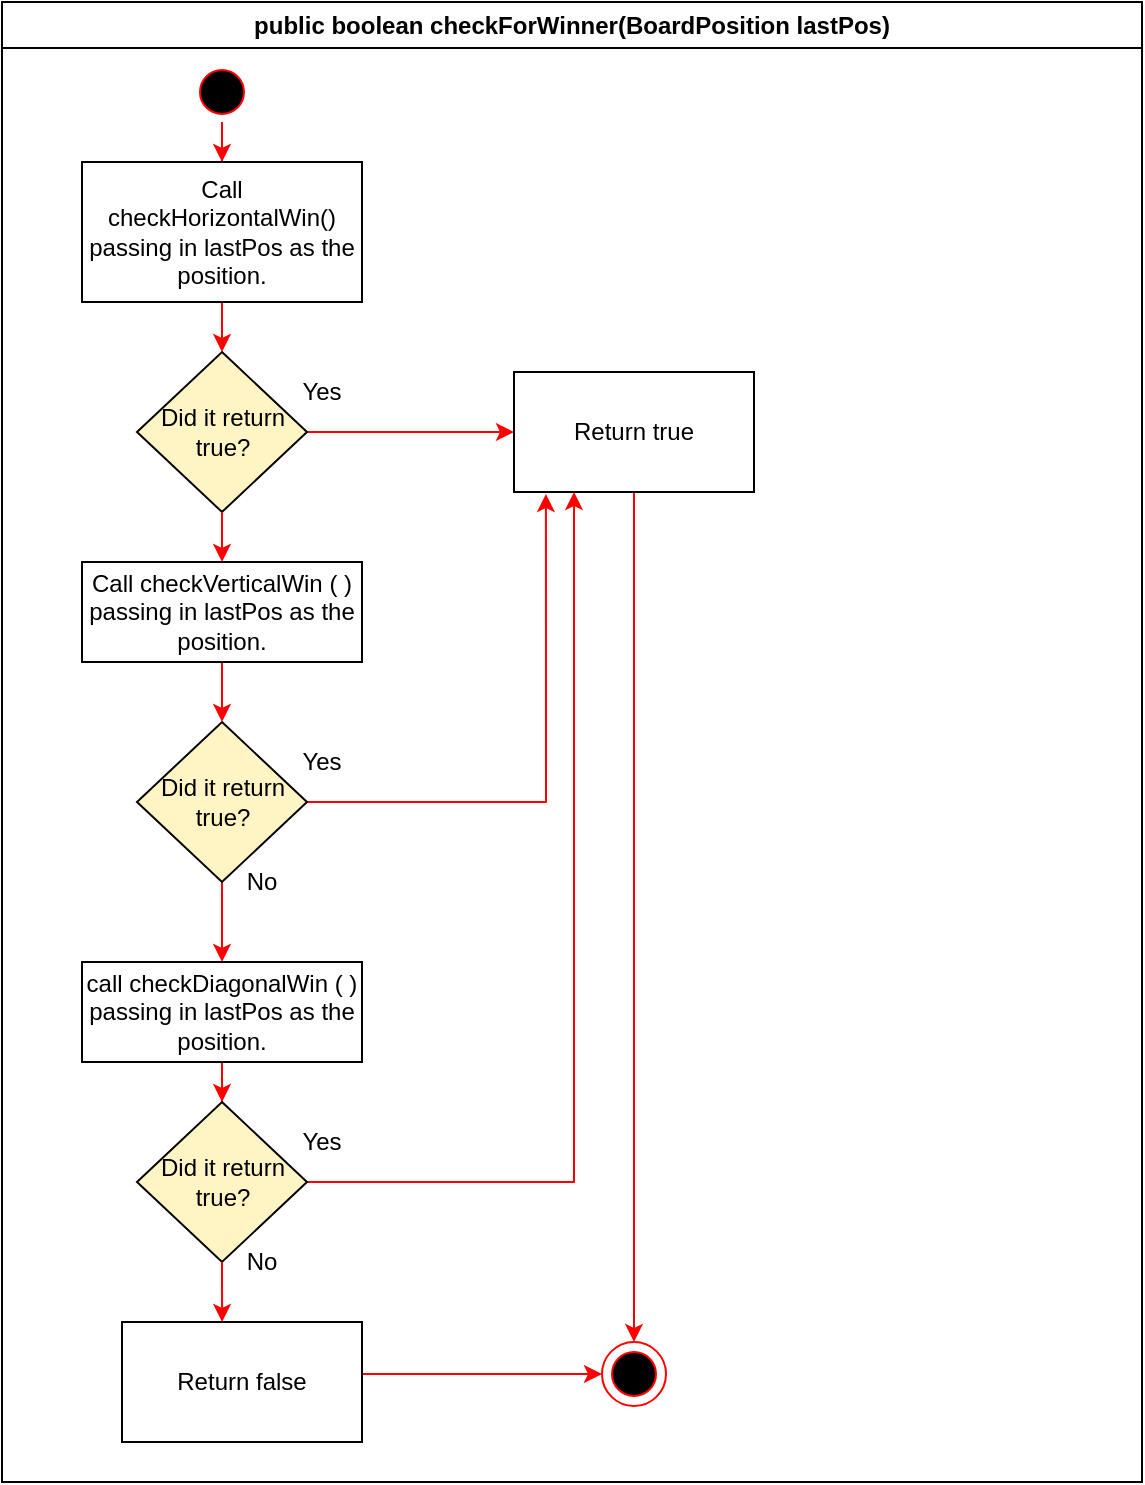 <mxfile version="13.7.3" type="device"><diagram id="jUoI-9TeTPXvNm8jWo02" name="Page-1"><mxGraphModel dx="1422" dy="617" grid="1" gridSize="10" guides="1" tooltips="1" connect="1" arrows="1" fold="1" page="1" pageScale="1" pageWidth="850" pageHeight="1100" math="0" shadow="0"><root><mxCell id="0"/><mxCell id="1" parent="0"/><mxCell id="-FYOer6f7eUyinC4oSNr-1" value="public boolean checkForWinner(BoardPosition lastPos)" style="swimlane;whiteSpace=wrap" parent="1" vertex="1"><mxGeometry x="150" y="10" width="570" height="740" as="geometry"><mxRectangle x="530" y="40" width="300" height="23" as="alternateBounds"/></mxGeometry></mxCell><mxCell id="Tdz5I2Br2-JvP_YaZUGw-16" value="" style="edgeStyle=orthogonalEdgeStyle;rounded=0;orthogonalLoop=1;jettySize=auto;html=1;strokeColor=#FF0000;" parent="-FYOer6f7eUyinC4oSNr-1" source="-FYOer6f7eUyinC4oSNr-3" target="Tdz5I2Br2-JvP_YaZUGw-1" edge="1"><mxGeometry relative="1" as="geometry"/></mxCell><mxCell id="-FYOer6f7eUyinC4oSNr-3" value="" style="ellipse;shape=startState;fillColor=#000000;strokeColor=#ff0000;" parent="-FYOer6f7eUyinC4oSNr-1" vertex="1"><mxGeometry x="95" y="30" width="30" height="30" as="geometry"/></mxCell><mxCell id="Tdz5I2Br2-JvP_YaZUGw-3" value="" style="edgeStyle=orthogonalEdgeStyle;rounded=0;orthogonalLoop=1;jettySize=auto;html=1;strokeColor=#FF0000;" parent="-FYOer6f7eUyinC4oSNr-1" source="Tdz5I2Br2-JvP_YaZUGw-1" target="Tdz5I2Br2-JvP_YaZUGw-2" edge="1"><mxGeometry relative="1" as="geometry"/></mxCell><mxCell id="Tdz5I2Br2-JvP_YaZUGw-1" value="Call checkHorizontalWin() passing in lastPos as the position." style="rounded=0;whiteSpace=wrap;html=1;" parent="-FYOer6f7eUyinC4oSNr-1" vertex="1"><mxGeometry x="40" y="80" width="140" height="70" as="geometry"/></mxCell><mxCell id="Tdz5I2Br2-JvP_YaZUGw-5" value="" style="edgeStyle=orthogonalEdgeStyle;rounded=0;orthogonalLoop=1;jettySize=auto;html=1;entryX=0;entryY=0.5;entryDx=0;entryDy=0;strokeColor=#FF0000;" parent="-FYOer6f7eUyinC4oSNr-1" source="Tdz5I2Br2-JvP_YaZUGw-2" target="Tdz5I2Br2-JvP_YaZUGw-6" edge="1"><mxGeometry relative="1" as="geometry"><mxPoint x="245" y="235" as="targetPoint"/></mxGeometry></mxCell><mxCell id="Tdz5I2Br2-JvP_YaZUGw-2" value="Did it return true?" style="rhombus;whiteSpace=wrap;html=1;fillColor=#FFF4C3;" parent="-FYOer6f7eUyinC4oSNr-1" vertex="1"><mxGeometry x="67.5" y="175" width="85" height="80" as="geometry"/></mxCell><mxCell id="4NWsUGSD_4iNGGqyR-hL-1" style="edgeStyle=orthogonalEdgeStyle;rounded=0;orthogonalLoop=1;jettySize=auto;html=1;exitX=0.5;exitY=1;exitDx=0;exitDy=0;entryX=0.5;entryY=0;entryDx=0;entryDy=0;strokeColor=#FF0000;" edge="1" parent="-FYOer6f7eUyinC4oSNr-1" source="Tdz5I2Br2-JvP_YaZUGw-6" target="-FYOer6f7eUyinC4oSNr-23"><mxGeometry relative="1" as="geometry"/></mxCell><mxCell id="Tdz5I2Br2-JvP_YaZUGw-6" value="Return true" style="rounded=0;whiteSpace=wrap;html=1;" parent="-FYOer6f7eUyinC4oSNr-1" vertex="1"><mxGeometry x="256" y="185" width="120" height="60" as="geometry"/></mxCell><mxCell id="Tdz5I2Br2-JvP_YaZUGw-14" value="Yes" style="text;html=1;strokeColor=none;fillColor=none;align=center;verticalAlign=middle;whiteSpace=wrap;rounded=0;" parent="-FYOer6f7eUyinC4oSNr-1" vertex="1"><mxGeometry x="140" y="185" width="40" height="20" as="geometry"/></mxCell><mxCell id="Tdz5I2Br2-JvP_YaZUGw-15" value="No" style="text;html=1;strokeColor=none;fillColor=none;align=center;verticalAlign=middle;whiteSpace=wrap;rounded=0;" parent="-FYOer6f7eUyinC4oSNr-1" vertex="1"><mxGeometry x="110" y="430" width="40" height="20" as="geometry"/></mxCell><mxCell id="-FYOer6f7eUyinC4oSNr-22" value="" style="group" parent="-FYOer6f7eUyinC4oSNr-1" vertex="1" connectable="0"><mxGeometry x="300" y="670" width="32" height="32" as="geometry"/></mxCell><mxCell id="-FYOer6f7eUyinC4oSNr-23" value="" style="ellipse;whiteSpace=wrap;html=1;aspect=fixed;fillColor=#ffffff;strokeColor=#FF0000;" parent="-FYOer6f7eUyinC4oSNr-22" vertex="1"><mxGeometry width="32" height="32" as="geometry"/></mxCell><mxCell id="-FYOer6f7eUyinC4oSNr-24" value="" style="ellipse;shape=startState;fillColor=#000000;strokeColor=#ff0000;" parent="-FYOer6f7eUyinC4oSNr-22" vertex="1"><mxGeometry x="1" y="1" width="30" height="30" as="geometry"/></mxCell><mxCell id="4NWsUGSD_4iNGGqyR-hL-10" style="edgeStyle=orthogonalEdgeStyle;rounded=0;orthogonalLoop=1;jettySize=auto;html=1;exitX=1;exitY=0.5;exitDx=0;exitDy=0;entryX=0.133;entryY=1.017;entryDx=0;entryDy=0;strokeColor=#FF0000;entryPerimeter=0;" edge="1" parent="-FYOer6f7eUyinC4oSNr-1" source="4NWsUGSD_4iNGGqyR-hL-2" target="Tdz5I2Br2-JvP_YaZUGw-6"><mxGeometry relative="1" as="geometry"/></mxCell><mxCell id="4NWsUGSD_4iNGGqyR-hL-12" style="edgeStyle=orthogonalEdgeStyle;rounded=0;orthogonalLoop=1;jettySize=auto;html=1;exitX=0.5;exitY=1;exitDx=0;exitDy=0;entryX=0.5;entryY=0;entryDx=0;entryDy=0;strokeColor=#FF0000;" edge="1" parent="-FYOer6f7eUyinC4oSNr-1" source="4NWsUGSD_4iNGGqyR-hL-2" target="4NWsUGSD_4iNGGqyR-hL-11"><mxGeometry relative="1" as="geometry"/></mxCell><mxCell id="4NWsUGSD_4iNGGqyR-hL-2" value="Did it return true?" style="rhombus;whiteSpace=wrap;html=1;fillColor=#FFF4C3;" vertex="1" parent="-FYOer6f7eUyinC4oSNr-1"><mxGeometry x="67.5" y="360" width="85" height="80" as="geometry"/></mxCell><mxCell id="4NWsUGSD_4iNGGqyR-hL-6" style="edgeStyle=orthogonalEdgeStyle;rounded=0;orthogonalLoop=1;jettySize=auto;html=1;exitX=0.5;exitY=1;exitDx=0;exitDy=0;entryX=0.5;entryY=0;entryDx=0;entryDy=0;strokeColor=#FF0000;" edge="1" parent="-FYOer6f7eUyinC4oSNr-1" source="4NWsUGSD_4iNGGqyR-hL-4" target="4NWsUGSD_4iNGGqyR-hL-2"><mxGeometry relative="1" as="geometry"/></mxCell><mxCell id="4NWsUGSD_4iNGGqyR-hL-4" value="Call checkVerticalWin ( ) passing in lastPos as the position." style="whiteSpace=wrap;html=1;fillColor=#FFFFFF;" vertex="1" parent="-FYOer6f7eUyinC4oSNr-1"><mxGeometry x="40" y="280" width="140" height="50" as="geometry"/></mxCell><mxCell id="4NWsUGSD_4iNGGqyR-hL-5" value="" style="edgeStyle=orthogonalEdgeStyle;rounded=0;orthogonalLoop=1;jettySize=auto;html=1;strokeColor=#FF0000;" edge="1" parent="-FYOer6f7eUyinC4oSNr-1" source="Tdz5I2Br2-JvP_YaZUGw-2" target="4NWsUGSD_4iNGGqyR-hL-4"><mxGeometry relative="1" as="geometry"/></mxCell><mxCell id="4NWsUGSD_4iNGGqyR-hL-8" value="Yes" style="text;html=1;strokeColor=none;fillColor=none;align=center;verticalAlign=middle;whiteSpace=wrap;rounded=0;" vertex="1" parent="-FYOer6f7eUyinC4oSNr-1"><mxGeometry x="140" y="370" width="40" height="20" as="geometry"/></mxCell><mxCell id="4NWsUGSD_4iNGGqyR-hL-16" style="edgeStyle=orthogonalEdgeStyle;rounded=0;orthogonalLoop=1;jettySize=auto;html=1;exitX=0.5;exitY=1;exitDx=0;exitDy=0;strokeColor=#FF0000;" edge="1" parent="-FYOer6f7eUyinC4oSNr-1" source="4NWsUGSD_4iNGGqyR-hL-11" target="4NWsUGSD_4iNGGqyR-hL-14"><mxGeometry relative="1" as="geometry"/></mxCell><mxCell id="4NWsUGSD_4iNGGqyR-hL-11" value="call checkDiagonalWin ( ) passing in lastPos as the position." style="whiteSpace=wrap;html=1;fillColor=#FFFFFF;" vertex="1" parent="-FYOer6f7eUyinC4oSNr-1"><mxGeometry x="40" y="480" width="140" height="50" as="geometry"/></mxCell><mxCell id="4NWsUGSD_4iNGGqyR-hL-13" value="No" style="text;html=1;strokeColor=none;fillColor=none;align=center;verticalAlign=middle;whiteSpace=wrap;rounded=0;" vertex="1" parent="-FYOer6f7eUyinC4oSNr-1"><mxGeometry x="110" y="620" width="40" height="20" as="geometry"/></mxCell><mxCell id="4NWsUGSD_4iNGGqyR-hL-18" style="edgeStyle=orthogonalEdgeStyle;rounded=0;orthogonalLoop=1;jettySize=auto;html=1;exitX=1;exitY=0.5;exitDx=0;exitDy=0;entryX=0.25;entryY=1;entryDx=0;entryDy=0;strokeColor=#FF0000;" edge="1" parent="-FYOer6f7eUyinC4oSNr-1" source="4NWsUGSD_4iNGGqyR-hL-14" target="Tdz5I2Br2-JvP_YaZUGw-6"><mxGeometry relative="1" as="geometry"/></mxCell><mxCell id="4NWsUGSD_4iNGGqyR-hL-14" value="Did it return true?" style="rhombus;whiteSpace=wrap;html=1;fillColor=#FFF4C3;" vertex="1" parent="-FYOer6f7eUyinC4oSNr-1"><mxGeometry x="67.5" y="550" width="85" height="80" as="geometry"/></mxCell><mxCell id="4NWsUGSD_4iNGGqyR-hL-15" value="Yes" style="text;html=1;strokeColor=none;fillColor=none;align=center;verticalAlign=middle;whiteSpace=wrap;rounded=0;" vertex="1" parent="-FYOer6f7eUyinC4oSNr-1"><mxGeometry x="140" y="560" width="40" height="20" as="geometry"/></mxCell><mxCell id="4NWsUGSD_4iNGGqyR-hL-19" style="edgeStyle=orthogonalEdgeStyle;rounded=0;orthogonalLoop=1;jettySize=auto;html=1;exitX=1;exitY=0.5;exitDx=0;exitDy=0;entryX=0;entryY=0.5;entryDx=0;entryDy=0;strokeColor=#FF0000;" edge="1" parent="1" source="Tdz5I2Br2-JvP_YaZUGw-11" target="-FYOer6f7eUyinC4oSNr-23"><mxGeometry relative="1" as="geometry"><Array as="points"><mxPoint x="330" y="696"/></Array></mxGeometry></mxCell><mxCell id="Tdz5I2Br2-JvP_YaZUGw-11" value="Return false" style="rounded=0;whiteSpace=wrap;html=1;" parent="1" vertex="1"><mxGeometry x="210" y="670" width="120" height="60" as="geometry"/></mxCell><mxCell id="4NWsUGSD_4iNGGqyR-hL-17" style="edgeStyle=orthogonalEdgeStyle;rounded=0;orthogonalLoop=1;jettySize=auto;html=1;exitX=0;exitY=0.5;exitDx=0;exitDy=0;entryX=0.417;entryY=0;entryDx=0;entryDy=0;entryPerimeter=0;strokeColor=#FF0000;" edge="1" parent="1" source="4NWsUGSD_4iNGGqyR-hL-13" target="Tdz5I2Br2-JvP_YaZUGw-11"><mxGeometry relative="1" as="geometry"/></mxCell></root></mxGraphModel></diagram></mxfile>